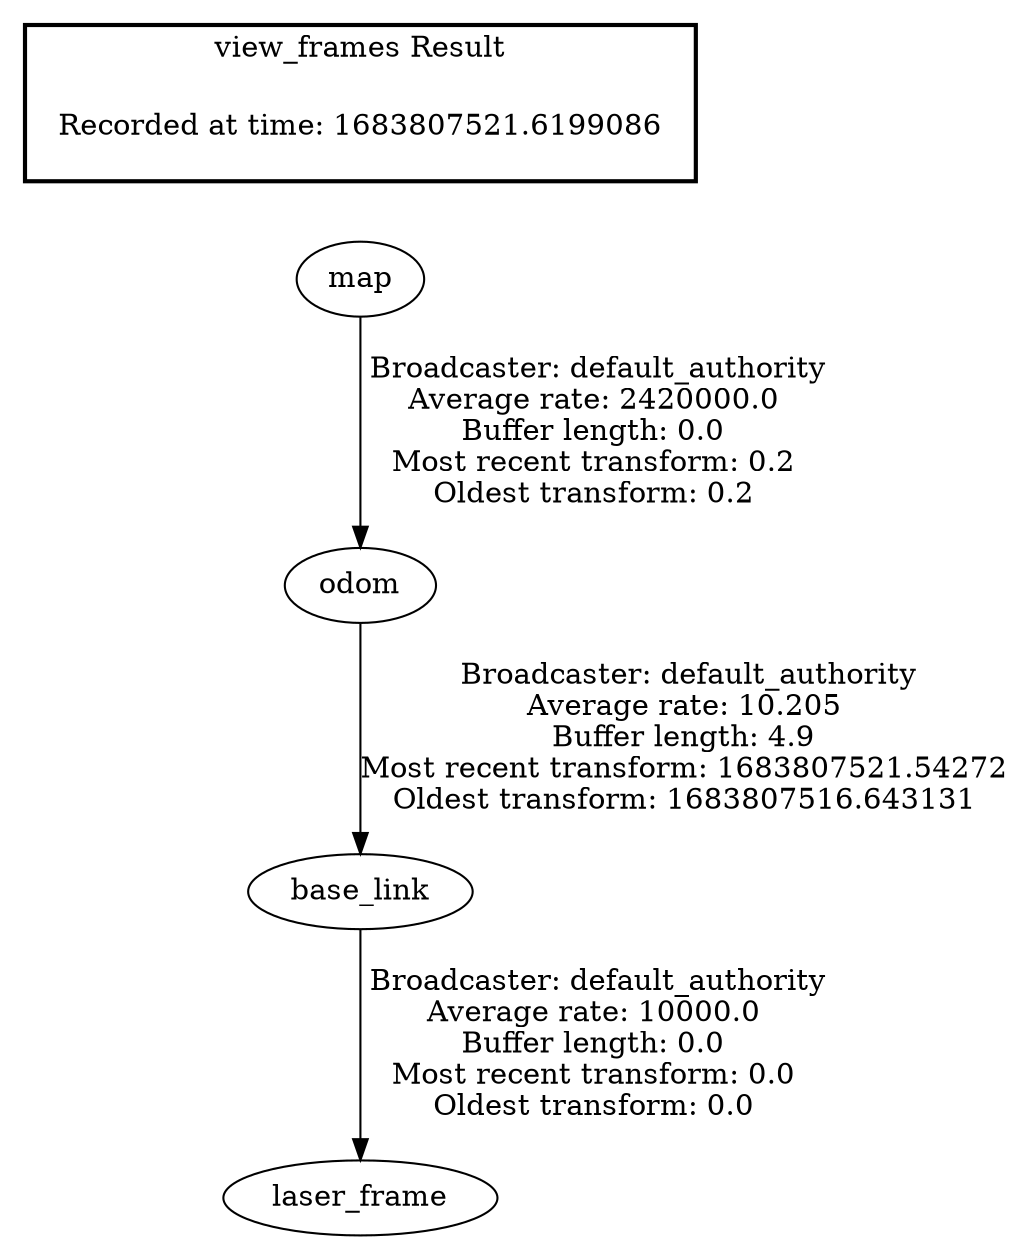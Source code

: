 digraph G {
"base_link" -> "laser_frame"[label=" Broadcaster: default_authority\nAverage rate: 10000.0\nBuffer length: 0.0\nMost recent transform: 0.0\nOldest transform: 0.0\n"];
"odom" -> "base_link"[label=" Broadcaster: default_authority\nAverage rate: 10.205\nBuffer length: 4.9\nMost recent transform: 1683807521.54272\nOldest transform: 1683807516.643131\n"];
"map" -> "odom"[label=" Broadcaster: default_authority\nAverage rate: 2420000.0\nBuffer length: 0.0\nMost recent transform: 0.2\nOldest transform: 0.2\n"];
edge [style=invis];
 subgraph cluster_legend { style=bold; color=black; label ="view_frames Result";
"Recorded at time: 1683807521.6199086"[ shape=plaintext ] ;
}->"map";
}